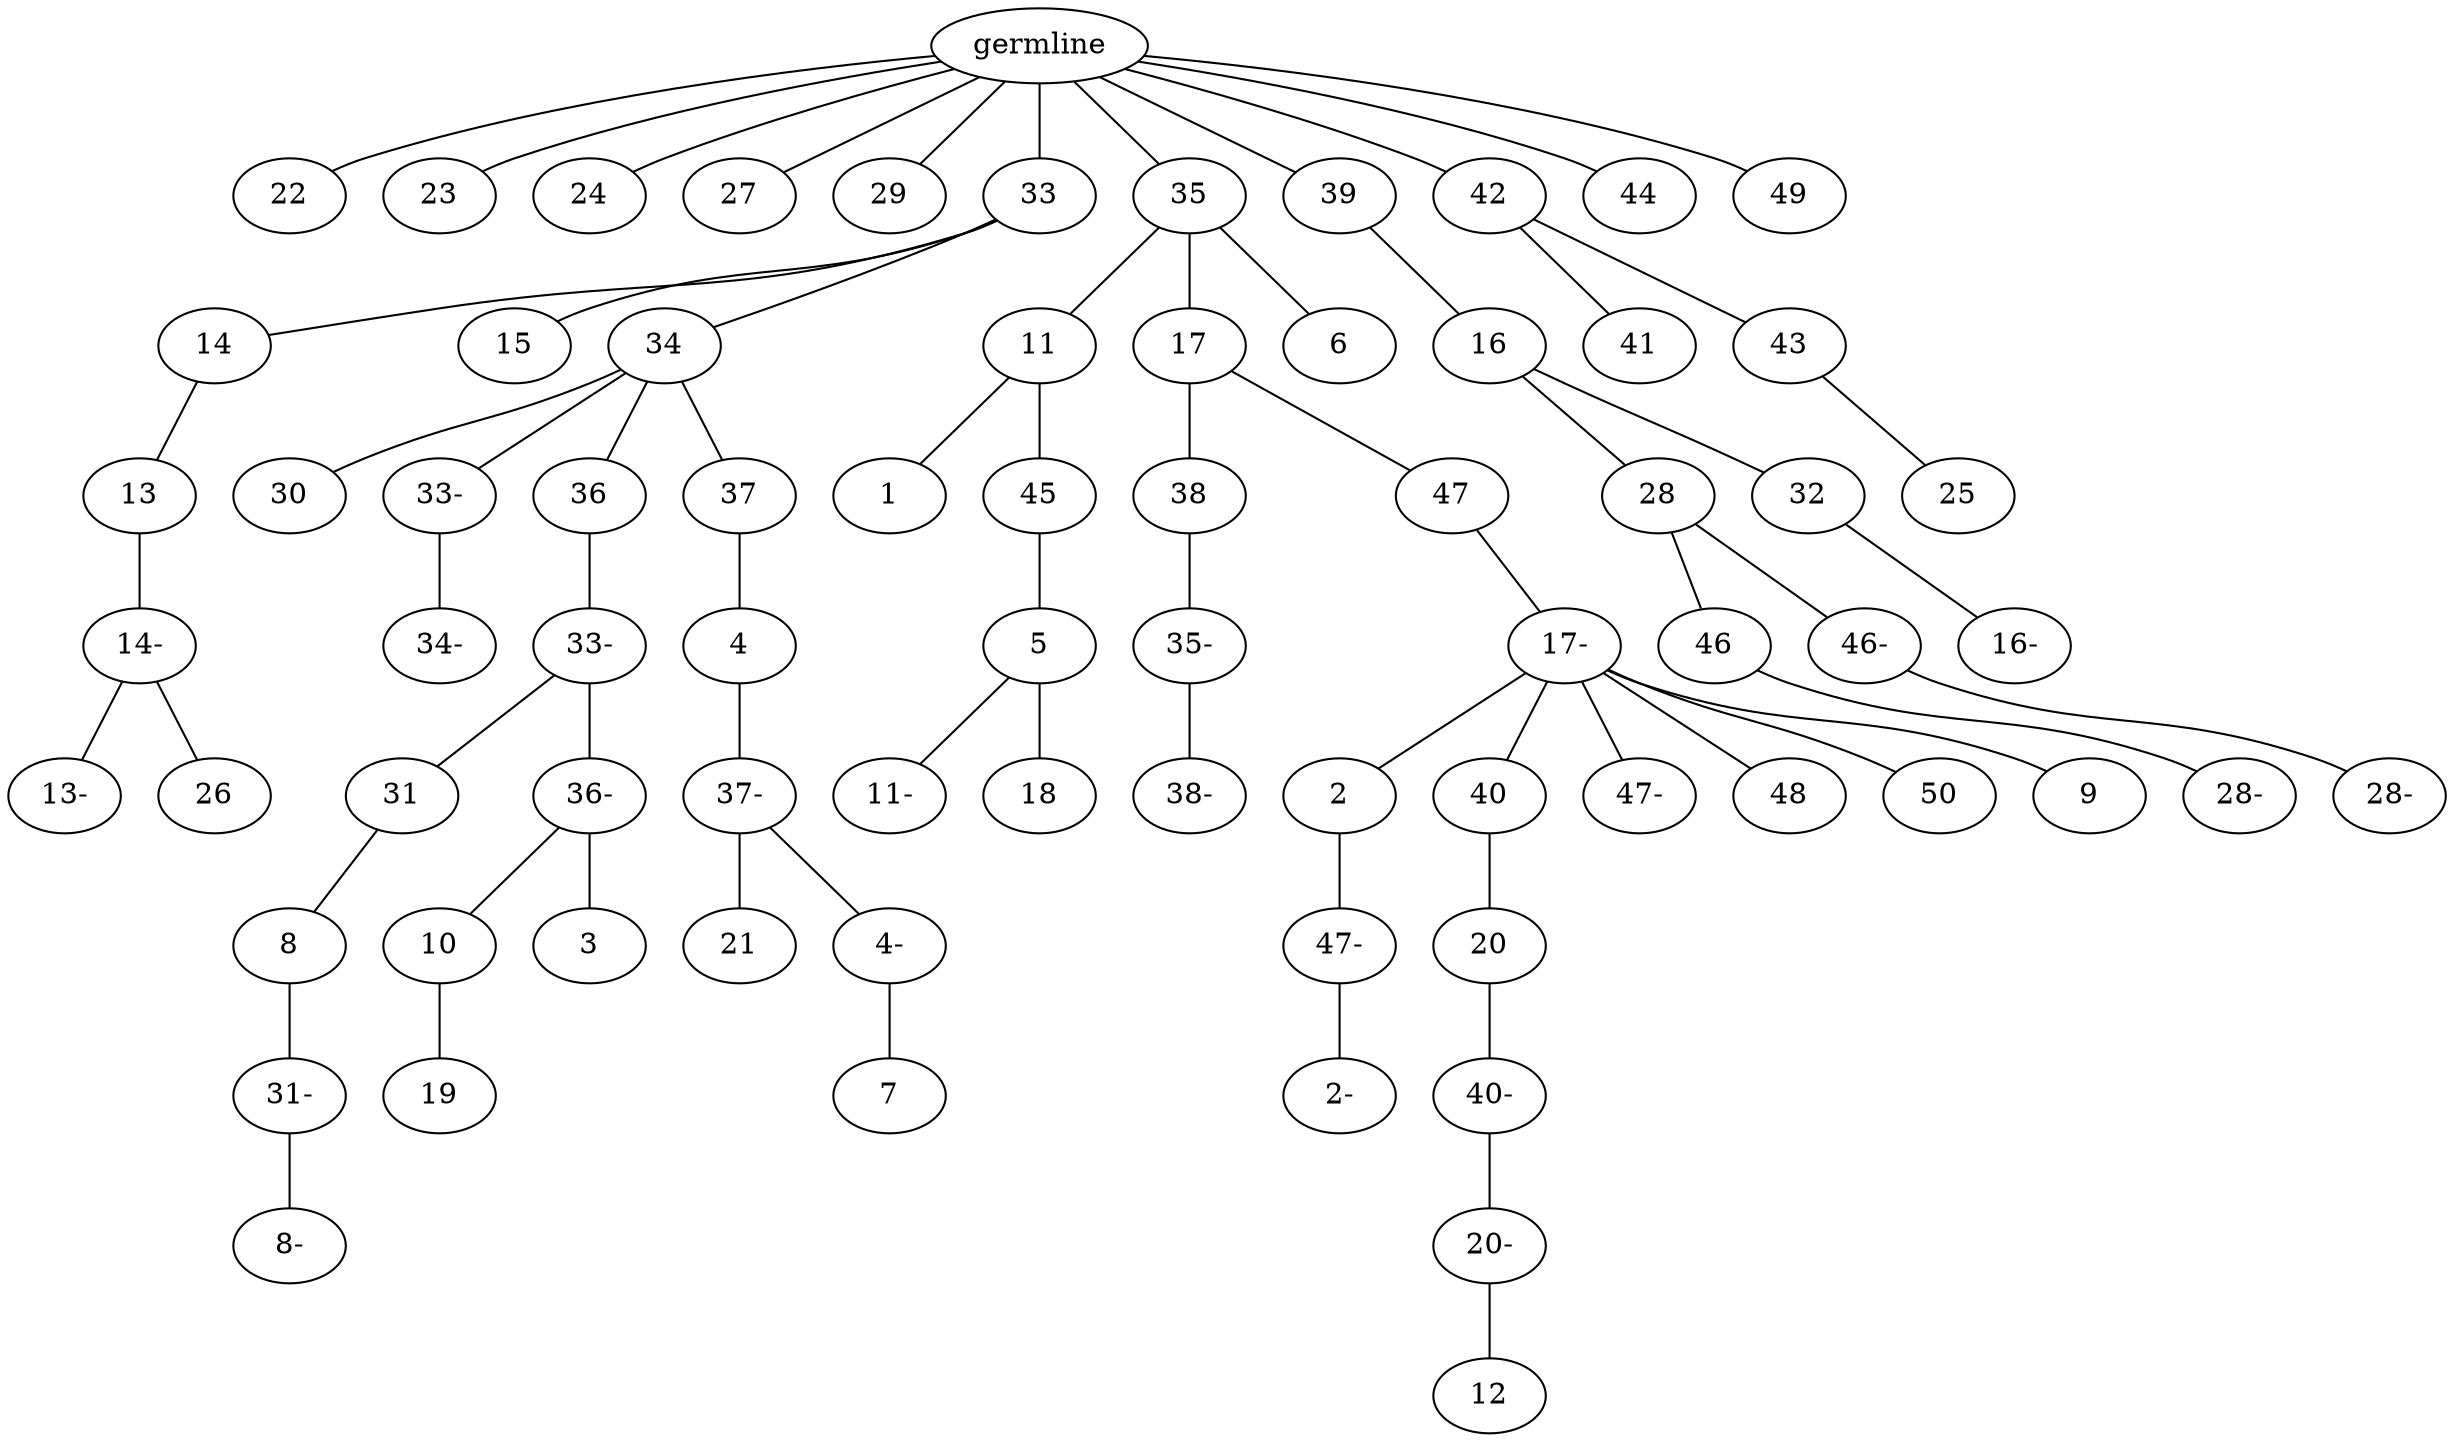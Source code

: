 graph tree {
    "139679502943760" [label="germline"];
    "139679511852896" [label="22"];
    "139679511699520" [label="23"];
    "139679511851648" [label="24"];
    "139679511852368" [label="27"];
    "139679511700576" [label="29"];
    "139679511852080" [label="33"];
    "139679511851504" [label="14"];
    "139679511853040" [label="13"];
    "139679511854960" [label="14-"];
    "139679511853520" [label="13-"];
    "139679511855008" [label="26"];
    "139679511854864" [label="15"];
    "139679511852992" [label="34"];
    "139679511854144" [label="30"];
    "139679511853664" [label="33-"];
    "139679511851456" [label="34-"];
    "139679511852272" [label="36"];
    "139679511853088" [label="33-"];
    "139679511852800" [label="31"];
    "139679511854480" [label="8"];
    "139679511853472" [label="31-"];
    "139679519529376" [label="8-"];
    "139679511854000" [label="36-"];
    "139679511854096" [label="10"];
    "139679519527840" [label="19"];
    "139679519527984" [label="3"];
    "139679511851072" [label="37"];
    "139679511852944" [label="4"];
    "139679519527936" [label="37-"];
    "139679519530768" [label="21"];
    "139679519530000" [label="4-"];
    "139679519527744" [label="7"];
    "139679511851120" [label="35"];
    "139679511853760" [label="11"];
    "139679519527264" [label="1"];
    "139679519530384" [label="45"];
    "139679519529520" [label="5"];
    "139679519528416" [label="11-"];
    "139679519530960" [label="18"];
    "139679511855056" [label="17"];
    "139679519530864" [label="38"];
    "139679519527552" [label="35-"];
    "139679517636208" [label="38-"];
    "139679519530624" [label="47"];
    "139679517635872" [label="17-"];
    "139679508538320" [label="2"];
    "139679511700960" [label="47-"];
    "139679511701488" [label="2-"];
    "139679508537888" [label="40"];
    "139679511701872" [label="20"];
    "139679511699904" [label="40-"];
    "139679511700672" [label="20-"];
    "139679511701920" [label="12"];
    "139679511699856" [label="47-"];
    "139679511701536" [label="48"];
    "139679511700768" [label="50"];
    "139679511702976" [label="9"];
    "139679519528560" [label="6"];
    "139679508539904" [label="39"];
    "139679519529088" [label="16"];
    "139679511700912" [label="28"];
    "139679509742304" [label="46"];
    "139679511699760" [label="28-"];
    "139679511701248" [label="46-"];
    "139679505435184" [label="28-"];
    "139679511703264" [label="32"];
    "139679511702352" [label="16-"];
    "139679517635536" [label="42"];
    "139679511702640" [label="41"];
    "139679511701296" [label="43"];
    "139679511701728" [label="25"];
    "139679511700144" [label="44"];
    "139679511700816" [label="49"];
    "139679502943760" -- "139679511852896";
    "139679502943760" -- "139679511699520";
    "139679502943760" -- "139679511851648";
    "139679502943760" -- "139679511852368";
    "139679502943760" -- "139679511700576";
    "139679502943760" -- "139679511852080";
    "139679502943760" -- "139679511851120";
    "139679502943760" -- "139679508539904";
    "139679502943760" -- "139679517635536";
    "139679502943760" -- "139679511700144";
    "139679502943760" -- "139679511700816";
    "139679511852080" -- "139679511851504";
    "139679511852080" -- "139679511854864";
    "139679511852080" -- "139679511852992";
    "139679511851504" -- "139679511853040";
    "139679511853040" -- "139679511854960";
    "139679511854960" -- "139679511853520";
    "139679511854960" -- "139679511855008";
    "139679511852992" -- "139679511854144";
    "139679511852992" -- "139679511853664";
    "139679511852992" -- "139679511852272";
    "139679511852992" -- "139679511851072";
    "139679511853664" -- "139679511851456";
    "139679511852272" -- "139679511853088";
    "139679511853088" -- "139679511852800";
    "139679511853088" -- "139679511854000";
    "139679511852800" -- "139679511854480";
    "139679511854480" -- "139679511853472";
    "139679511853472" -- "139679519529376";
    "139679511854000" -- "139679511854096";
    "139679511854000" -- "139679519527984";
    "139679511854096" -- "139679519527840";
    "139679511851072" -- "139679511852944";
    "139679511852944" -- "139679519527936";
    "139679519527936" -- "139679519530768";
    "139679519527936" -- "139679519530000";
    "139679519530000" -- "139679519527744";
    "139679511851120" -- "139679511853760";
    "139679511851120" -- "139679511855056";
    "139679511851120" -- "139679519528560";
    "139679511853760" -- "139679519527264";
    "139679511853760" -- "139679519530384";
    "139679519530384" -- "139679519529520";
    "139679519529520" -- "139679519528416";
    "139679519529520" -- "139679519530960";
    "139679511855056" -- "139679519530864";
    "139679511855056" -- "139679519530624";
    "139679519530864" -- "139679519527552";
    "139679519527552" -- "139679517636208";
    "139679519530624" -- "139679517635872";
    "139679517635872" -- "139679508538320";
    "139679517635872" -- "139679508537888";
    "139679517635872" -- "139679511699856";
    "139679517635872" -- "139679511701536";
    "139679517635872" -- "139679511700768";
    "139679517635872" -- "139679511702976";
    "139679508538320" -- "139679511700960";
    "139679511700960" -- "139679511701488";
    "139679508537888" -- "139679511701872";
    "139679511701872" -- "139679511699904";
    "139679511699904" -- "139679511700672";
    "139679511700672" -- "139679511701920";
    "139679508539904" -- "139679519529088";
    "139679519529088" -- "139679511700912";
    "139679519529088" -- "139679511703264";
    "139679511700912" -- "139679509742304";
    "139679511700912" -- "139679511701248";
    "139679509742304" -- "139679511699760";
    "139679511701248" -- "139679505435184";
    "139679511703264" -- "139679511702352";
    "139679517635536" -- "139679511702640";
    "139679517635536" -- "139679511701296";
    "139679511701296" -- "139679511701728";
}
